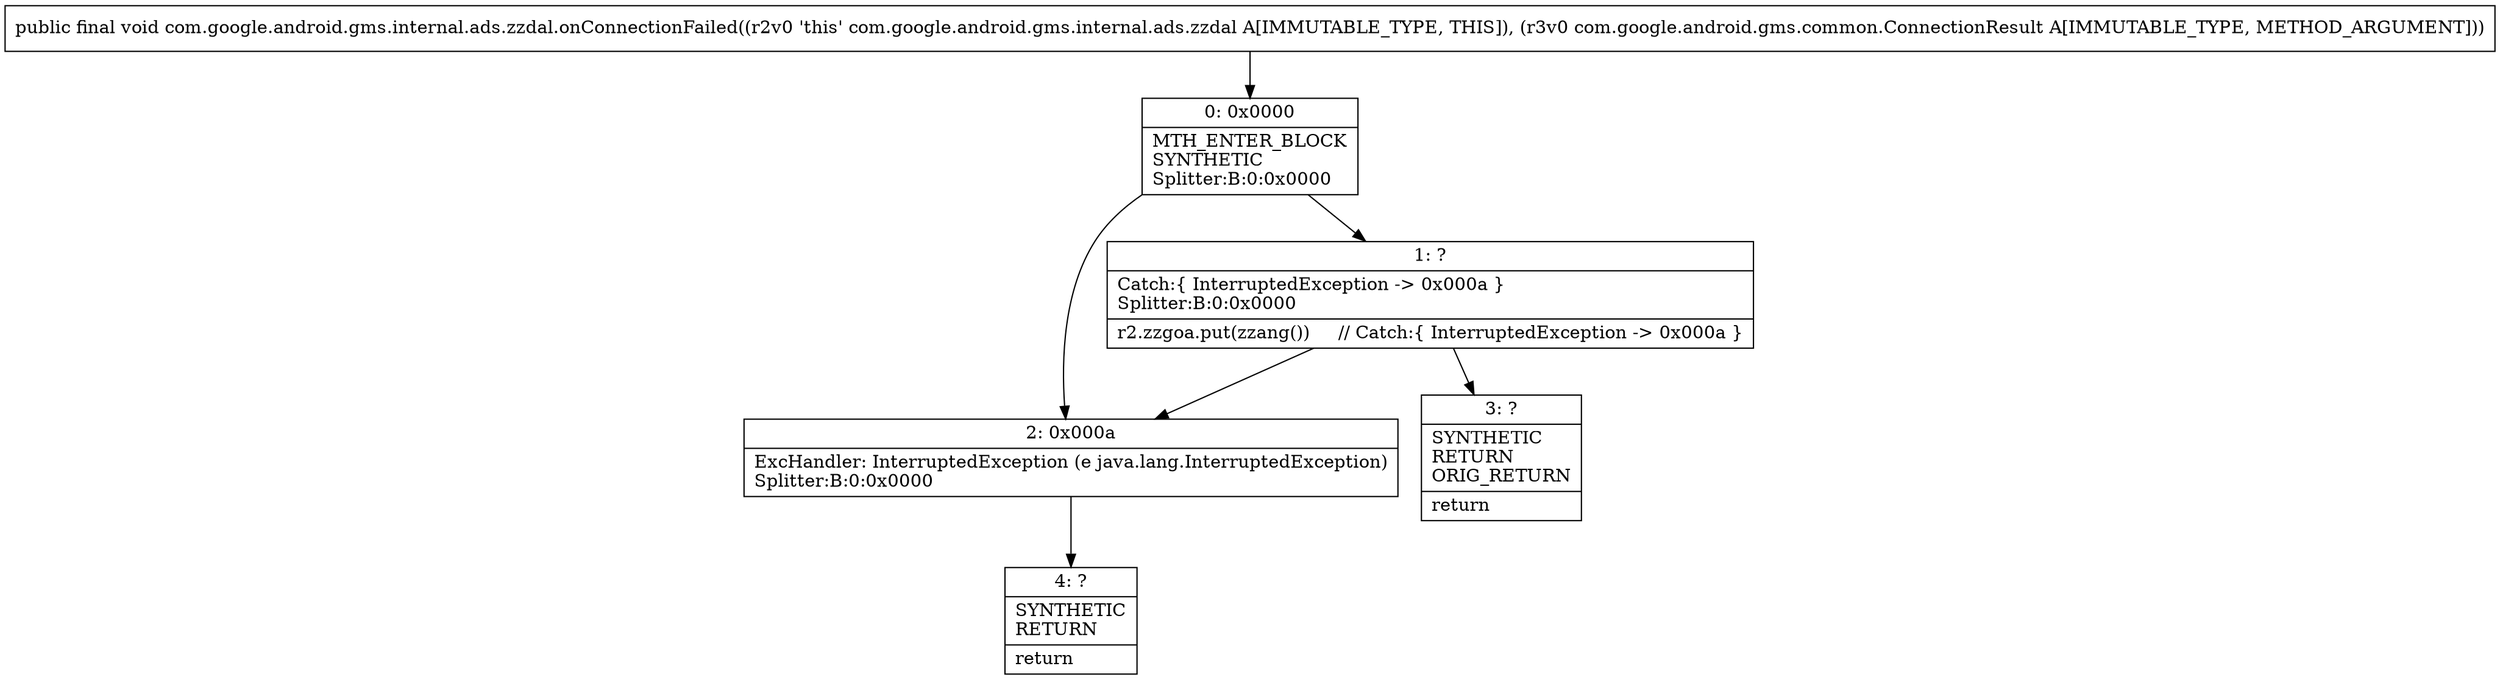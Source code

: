 digraph "CFG forcom.google.android.gms.internal.ads.zzdal.onConnectionFailed(Lcom\/google\/android\/gms\/common\/ConnectionResult;)V" {
Node_0 [shape=record,label="{0\:\ 0x0000|MTH_ENTER_BLOCK\lSYNTHETIC\lSplitter:B:0:0x0000\l}"];
Node_1 [shape=record,label="{1\:\ ?|Catch:\{ InterruptedException \-\> 0x000a \}\lSplitter:B:0:0x0000\l|r2.zzgoa.put(zzang())     \/\/ Catch:\{ InterruptedException \-\> 0x000a \}\l}"];
Node_2 [shape=record,label="{2\:\ 0x000a|ExcHandler: InterruptedException (e java.lang.InterruptedException)\lSplitter:B:0:0x0000\l}"];
Node_3 [shape=record,label="{3\:\ ?|SYNTHETIC\lRETURN\lORIG_RETURN\l|return\l}"];
Node_4 [shape=record,label="{4\:\ ?|SYNTHETIC\lRETURN\l|return\l}"];
MethodNode[shape=record,label="{public final void com.google.android.gms.internal.ads.zzdal.onConnectionFailed((r2v0 'this' com.google.android.gms.internal.ads.zzdal A[IMMUTABLE_TYPE, THIS]), (r3v0 com.google.android.gms.common.ConnectionResult A[IMMUTABLE_TYPE, METHOD_ARGUMENT])) }"];
MethodNode -> Node_0;
Node_0 -> Node_1;
Node_0 -> Node_2;
Node_1 -> Node_2;
Node_1 -> Node_3;
Node_2 -> Node_4;
}

